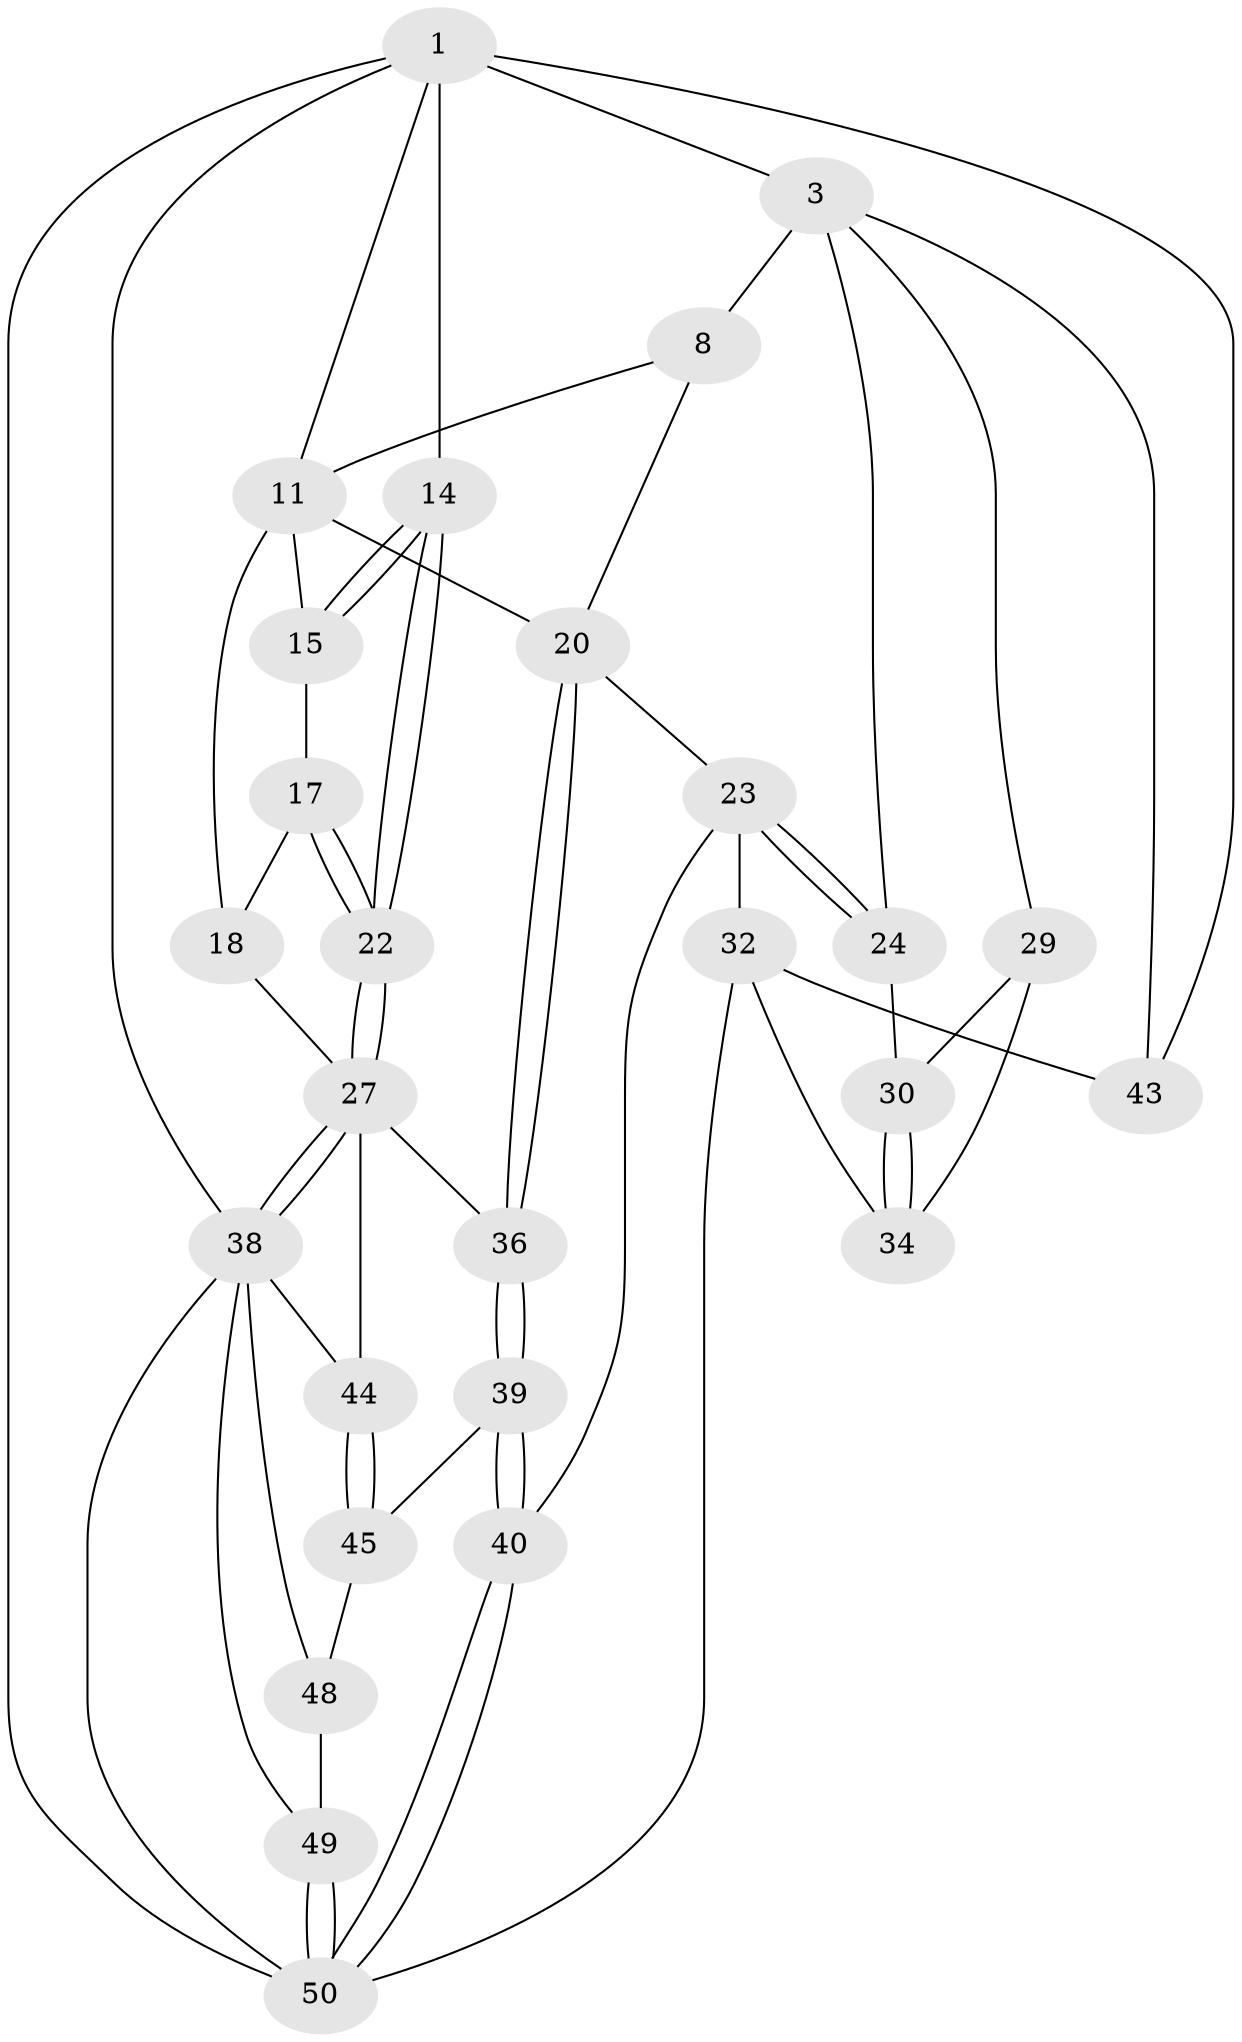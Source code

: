 // original degree distribution, {3: 0.037037037037037035, 5: 0.48148148148148145, 6: 0.2222222222222222, 4: 0.25925925925925924}
// Generated by graph-tools (version 1.1) at 2025/21/03/04/25 18:21:19]
// undirected, 27 vertices, 62 edges
graph export_dot {
graph [start="1"]
  node [color=gray90,style=filled];
  1 [pos="+0.7693112334957948+0",super="+6+2"];
  3 [pos="+0+0",super="+4+26"];
  8 [pos="+0.5359766224514458+0.1254961233599773",super="+9+13"];
  11 [pos="+0.7651874423892865+0.16618762559911637",super="+12"];
  14 [pos="+1+0.07847908160958245"];
  15 [pos="+1+0.15901129633657848"];
  17 [pos="+0.8655869002593817+0.38943448597390856"];
  18 [pos="+0.8534512464695805+0.40114312022435084"];
  20 [pos="+0.6882741946830675+0.492049518174972",super="+21"];
  22 [pos="+1+0.35979836932079867"];
  23 [pos="+0.4433369440336681+0.6742640803605571",super="+31"];
  24 [pos="+0.3079685160009946+0.3028329781375653",super="+25"];
  27 [pos="+1+0.5893950348028913",super="+28"];
  29 [pos="+0+0.48772587860964217"];
  30 [pos="+0.30587037928877336+0.30516753777616173"];
  32 [pos="+0.34184963226761494+0.7622017844681613",super="+52+33"];
  34 [pos="+0.22832135396719178+0.6189508160472825",super="+41"];
  36 [pos="+0.7896990295344468+0.6572688937722747"];
  38 [pos="+1+1",super="+46"];
  39 [pos="+0.7270805557389222+0.7270686759402049"];
  40 [pos="+0.6187325276872341+0.7658312255285794"];
  43 [pos="+0+1"];
  44 [pos="+0.9032118399727987+0.857225694750914"];
  45 [pos="+0.745423746241042+0.7769154439821535"];
  48 [pos="+0.7743321538007127+0.8729617865352701"];
  49 [pos="+0.7584458610552616+0.8935894990566277"];
  50 [pos="+0.6583681081457352+1",super="+51"];
  1 -- 11;
  1 -- 3 [weight=2];
  1 -- 38;
  1 -- 43;
  1 -- 14;
  1 -- 50;
  3 -- 43;
  3 -- 8 [weight=2];
  3 -- 24 [weight=2];
  3 -- 29;
  8 -- 11;
  8 -- 20;
  11 -- 15;
  11 -- 18;
  11 -- 20;
  14 -- 15;
  14 -- 15;
  14 -- 22;
  14 -- 22;
  15 -- 17;
  17 -- 18;
  17 -- 22;
  17 -- 22;
  18 -- 27;
  20 -- 36;
  20 -- 36;
  20 -- 23;
  22 -- 27;
  22 -- 27;
  23 -- 24;
  23 -- 24;
  23 -- 32;
  23 -- 40;
  24 -- 30;
  27 -- 38;
  27 -- 38;
  27 -- 36;
  27 -- 44;
  29 -- 30;
  29 -- 34;
  30 -- 34;
  30 -- 34;
  32 -- 43 [weight=2];
  32 -- 50;
  32 -- 34 [weight=2];
  36 -- 39;
  36 -- 39;
  38 -- 48;
  38 -- 49;
  38 -- 44;
  38 -- 50;
  39 -- 40;
  39 -- 40;
  39 -- 45;
  40 -- 50;
  40 -- 50;
  44 -- 45;
  44 -- 45;
  45 -- 48;
  48 -- 49;
  49 -- 50;
  49 -- 50;
}
